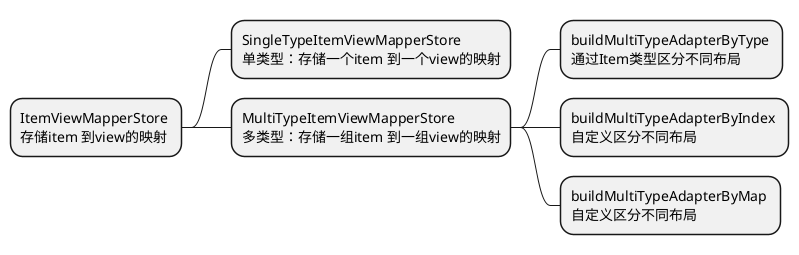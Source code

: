 @startmindmap
'https://plantuml.com/mindmap-diagram


* ItemViewMapperStore \n存储item 到view的映射
** SingleTypeItemViewMapperStore \n单类型：存储一个item 到一个view的映射
** MultiTypeItemViewMapperStore \n多类型：存储一组item 到一组view的映射
*** buildMultiTypeAdapterByType \n通过Item类型区分不同布局
*** buildMultiTypeAdapterByIndex \n自定义区分不同布局
*** buildMultiTypeAdapterByMap \n自定义区分不同布局

@endmindmap


